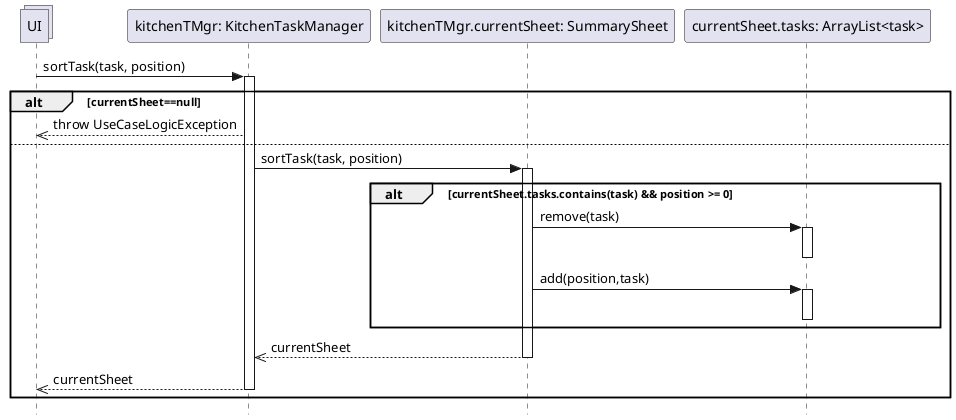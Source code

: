 @startuml Operazione 3
skinparam Style strictuml

collections UI

participant "kitchenTMgr: KitchenTaskManager" as ktm
UI -> ktm: sortTask(task, position)
activate ktm

alt currentSheet==null 
    UI <<-- ktm: throw UseCaseLogicException
else
    participant "kitchenTMgr.currentSheet: SummarySheet" as ss
    
    ktm -> ss: sortTask(task, position)
    activate ss
    participant "currentSheet.tasks: ArrayList<task>" as t
    
    alt currentSheet.tasks.contains(task) && position >= 0
        ss -> t: remove(task)
        activate t
        deactivate t
        ss -> t: add(position,task)
        activate t
        deactivate t
    end
    
    ktm <<-- ss: currentSheet
    deactivate ss
    UI <<-- ktm : currentSheet
    deactivate ktm
end

@enduml